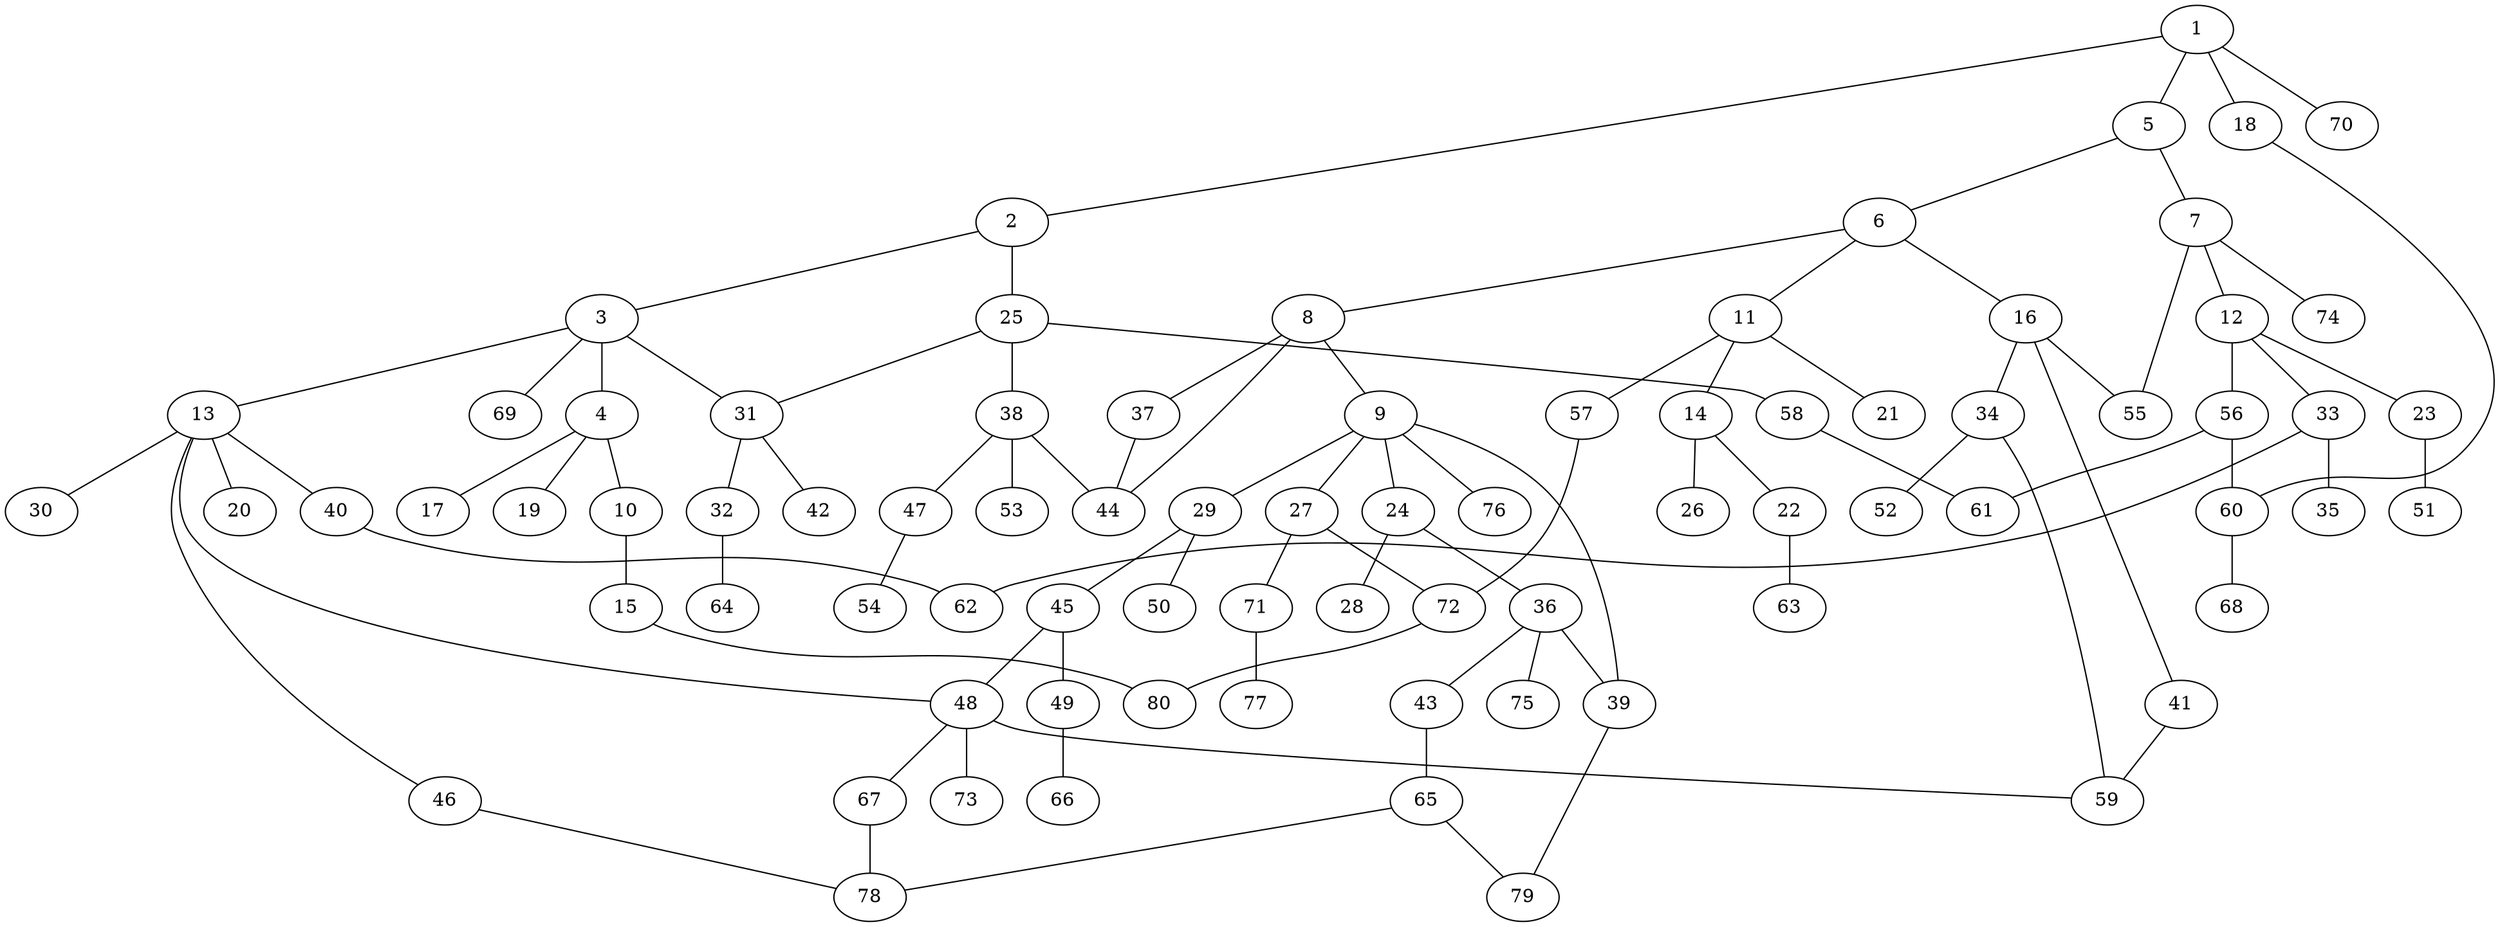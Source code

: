 graph graphname {1--2
1--5
1--18
1--70
2--3
2--25
3--4
3--13
3--31
3--69
4--10
4--17
4--19
5--6
5--7
6--8
6--11
6--16
7--12
7--55
7--74
8--9
8--37
8--44
9--24
9--27
9--29
9--39
9--76
10--15
11--14
11--21
11--57
12--23
12--33
12--56
13--20
13--30
13--40
13--46
13--48
14--22
14--26
15--80
16--34
16--41
16--55
18--60
22--63
23--51
24--28
24--36
25--31
25--38
25--58
27--71
27--72
29--45
29--50
31--32
31--42
32--64
33--35
33--62
34--52
34--59
36--39
36--43
36--75
37--44
38--44
38--47
38--53
39--79
40--62
41--59
43--65
45--48
45--49
46--78
47--54
48--59
48--67
48--73
49--66
56--60
56--61
57--72
58--61
60--68
65--78
65--79
67--78
71--77
72--80
}